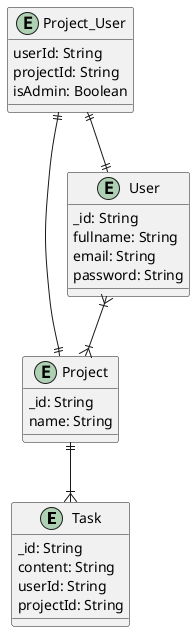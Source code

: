 @startuml
entity Task {
   _id: String
   content: String
   userId: String
   projectId: String
}

entity Project {
   _id: String
   name: String
}

entity User {
   _id: String
   fullname: String
   email: String
   password: String
}

entity Project_User {
   userId: String
   projectId: String
   isAdmin: Boolean
}
Project ||--|{ Task
User }|--|{ Project
Project_User ||--|| User
Project_User ||--|| Project

@enduml
